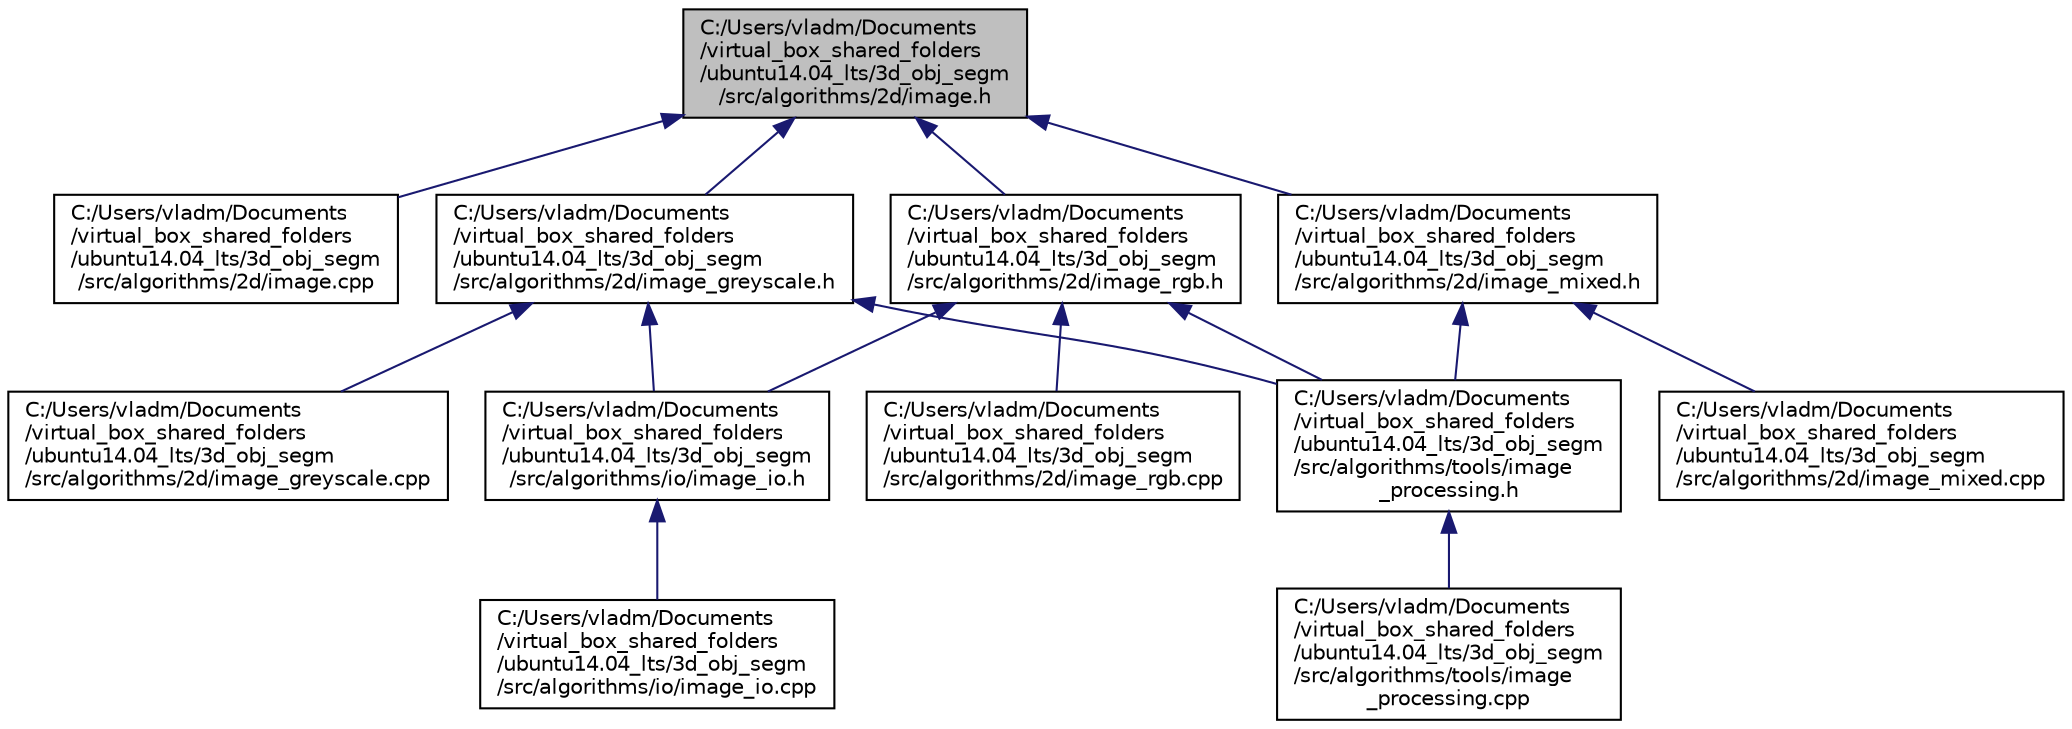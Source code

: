 digraph "C:/Users/vladm/Documents/virtual_box_shared_folders/ubuntu14.04_lts/3d_obj_segm/src/algorithms/2d/image.h"
{
  edge [fontname="Helvetica",fontsize="10",labelfontname="Helvetica",labelfontsize="10"];
  node [fontname="Helvetica",fontsize="10",shape=record];
  Node1 [label="C:/Users/vladm/Documents\l/virtual_box_shared_folders\l/ubuntu14.04_lts/3d_obj_segm\l/src/algorithms/2d/image.h",height=0.2,width=0.4,color="black", fillcolor="grey75", style="filled", fontcolor="black"];
  Node1 -> Node2 [dir="back",color="midnightblue",fontsize="10",style="solid",fontname="Helvetica"];
  Node2 [label="C:/Users/vladm/Documents\l/virtual_box_shared_folders\l/ubuntu14.04_lts/3d_obj_segm\l/src/algorithms/2d/image.cpp",height=0.2,width=0.4,color="black", fillcolor="white", style="filled",URL="$image_8cpp.html"];
  Node1 -> Node3 [dir="back",color="midnightblue",fontsize="10",style="solid",fontname="Helvetica"];
  Node3 [label="C:/Users/vladm/Documents\l/virtual_box_shared_folders\l/ubuntu14.04_lts/3d_obj_segm\l/src/algorithms/2d/image_greyscale.h",height=0.2,width=0.4,color="black", fillcolor="white", style="filled",URL="$image__greyscale_8h.html"];
  Node3 -> Node4 [dir="back",color="midnightblue",fontsize="10",style="solid",fontname="Helvetica"];
  Node4 [label="C:/Users/vladm/Documents\l/virtual_box_shared_folders\l/ubuntu14.04_lts/3d_obj_segm\l/src/algorithms/2d/image_greyscale.cpp",height=0.2,width=0.4,color="black", fillcolor="white", style="filled",URL="$image__greyscale_8cpp.html"];
  Node3 -> Node5 [dir="back",color="midnightblue",fontsize="10",style="solid",fontname="Helvetica"];
  Node5 [label="C:/Users/vladm/Documents\l/virtual_box_shared_folders\l/ubuntu14.04_lts/3d_obj_segm\l/src/algorithms/io/image_io.h",height=0.2,width=0.4,color="black", fillcolor="white", style="filled",URL="$image__io_8h.html"];
  Node5 -> Node6 [dir="back",color="midnightblue",fontsize="10",style="solid",fontname="Helvetica"];
  Node6 [label="C:/Users/vladm/Documents\l/virtual_box_shared_folders\l/ubuntu14.04_lts/3d_obj_segm\l/src/algorithms/io/image_io.cpp",height=0.2,width=0.4,color="black", fillcolor="white", style="filled",URL="$image__io_8cpp.html"];
  Node3 -> Node7 [dir="back",color="midnightblue",fontsize="10",style="solid",fontname="Helvetica"];
  Node7 [label="C:/Users/vladm/Documents\l/virtual_box_shared_folders\l/ubuntu14.04_lts/3d_obj_segm\l/src/algorithms/tools/image\l_processing.h",height=0.2,width=0.4,color="black", fillcolor="white", style="filled",URL="$image__processing_8h.html"];
  Node7 -> Node8 [dir="back",color="midnightblue",fontsize="10",style="solid",fontname="Helvetica"];
  Node8 [label="C:/Users/vladm/Documents\l/virtual_box_shared_folders\l/ubuntu14.04_lts/3d_obj_segm\l/src/algorithms/tools/image\l_processing.cpp",height=0.2,width=0.4,color="black", fillcolor="white", style="filled",URL="$image__processing_8cpp.html"];
  Node1 -> Node9 [dir="back",color="midnightblue",fontsize="10",style="solid",fontname="Helvetica"];
  Node9 [label="C:/Users/vladm/Documents\l/virtual_box_shared_folders\l/ubuntu14.04_lts/3d_obj_segm\l/src/algorithms/2d/image_mixed.h",height=0.2,width=0.4,color="black", fillcolor="white", style="filled",URL="$image__mixed_8h.html"];
  Node9 -> Node10 [dir="back",color="midnightblue",fontsize="10",style="solid",fontname="Helvetica"];
  Node10 [label="C:/Users/vladm/Documents\l/virtual_box_shared_folders\l/ubuntu14.04_lts/3d_obj_segm\l/src/algorithms/2d/image_mixed.cpp",height=0.2,width=0.4,color="black", fillcolor="white", style="filled",URL="$image__mixed_8cpp.html"];
  Node9 -> Node7 [dir="back",color="midnightblue",fontsize="10",style="solid",fontname="Helvetica"];
  Node1 -> Node11 [dir="back",color="midnightblue",fontsize="10",style="solid",fontname="Helvetica"];
  Node11 [label="C:/Users/vladm/Documents\l/virtual_box_shared_folders\l/ubuntu14.04_lts/3d_obj_segm\l/src/algorithms/2d/image_rgb.h",height=0.2,width=0.4,color="black", fillcolor="white", style="filled",URL="$image__rgb_8h.html"];
  Node11 -> Node12 [dir="back",color="midnightblue",fontsize="10",style="solid",fontname="Helvetica"];
  Node12 [label="C:/Users/vladm/Documents\l/virtual_box_shared_folders\l/ubuntu14.04_lts/3d_obj_segm\l/src/algorithms/2d/image_rgb.cpp",height=0.2,width=0.4,color="black", fillcolor="white", style="filled",URL="$image__rgb_8cpp.html"];
  Node11 -> Node5 [dir="back",color="midnightblue",fontsize="10",style="solid",fontname="Helvetica"];
  Node11 -> Node7 [dir="back",color="midnightblue",fontsize="10",style="solid",fontname="Helvetica"];
}
